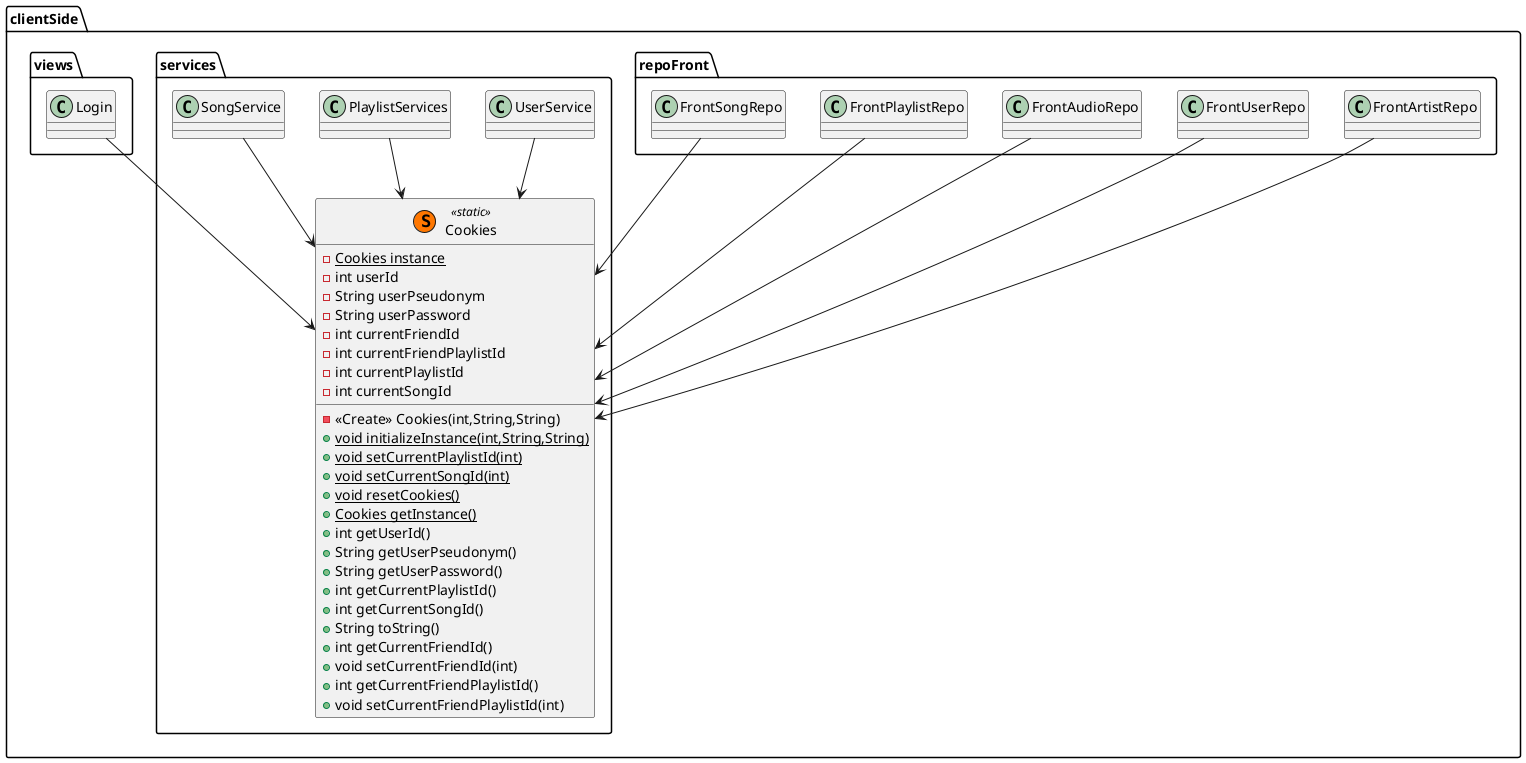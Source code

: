 @startuml
class clientSide.services.Cookies << (S, #FF7700) static >>{
- {static} Cookies instance
- int userId
- String userPseudonym
- String userPassword
- int currentFriendId
- int currentFriendPlaylistId
- int currentPlaylistId
- int currentSongId
- <<Create>> Cookies(int,String,String)
+ {static} void initializeInstance(int,String,String)
+ {static} void setCurrentPlaylistId(int)
+ {static} void setCurrentSongId(int)
+ {static} void resetCookies()
+ {static} Cookies getInstance()
+ int getUserId()
+ String getUserPseudonym()
+ String getUserPassword()
+ int getCurrentPlaylistId()
+ int getCurrentSongId()
+ String toString()
+ int getCurrentFriendId()
+ void setCurrentFriendId(int)
+ int getCurrentFriendPlaylistId()
+ void setCurrentFriendPlaylistId(int)
}


class clientSide.services.UserService {
}

class clientSide.services.PlaylistServices {
}

class clientSide.services.SongService {
}


clientSide.repoFront.FrontArtistRepo --> clientSide.services.Cookies
clientSide.repoFront.FrontUserRepo --> clientSide.services.Cookies
clientSide.repoFront.FrontAudioRepo --> clientSide.services.Cookies
clientSide.repoFront.FrontPlaylistRepo --> clientSide.services.Cookies
clientSide.repoFront.FrontSongRepo --> clientSide.services.Cookies
clientSide.services.PlaylistServices --> clientSide.services.Cookies
clientSide.services.SongService --> clientSide.services.Cookies
clientSide.services.UserService --> clientSide.services.Cookies
clientSide.views.Login --> clientSide.services.Cookies

@enduml